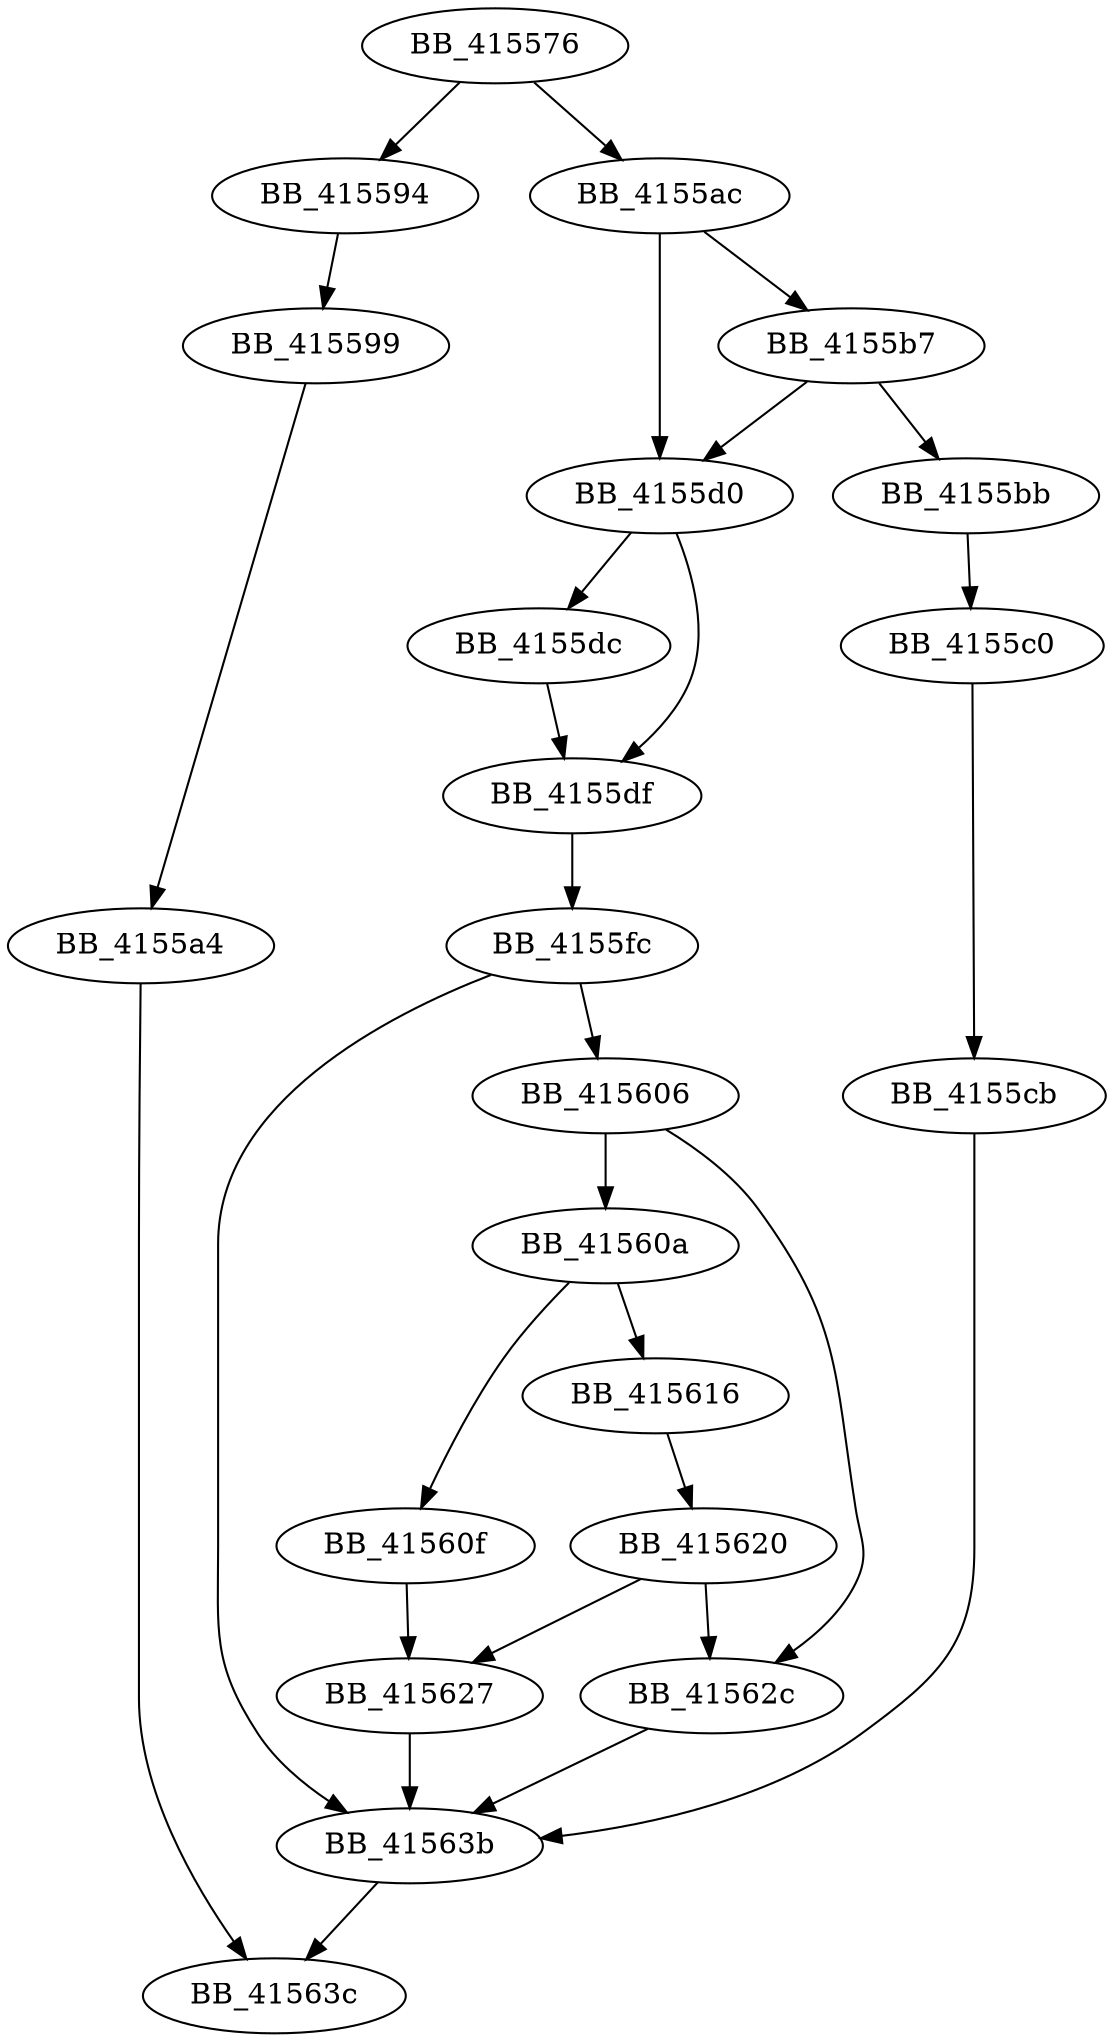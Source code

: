 DiGraph __vsnprintf_helper{
BB_415576->BB_415594
BB_415576->BB_4155ac
BB_415594->BB_415599
BB_415599->BB_4155a4
BB_4155a4->BB_41563c
BB_4155ac->BB_4155b7
BB_4155ac->BB_4155d0
BB_4155b7->BB_4155bb
BB_4155b7->BB_4155d0
BB_4155bb->BB_4155c0
BB_4155c0->BB_4155cb
BB_4155cb->BB_41563b
BB_4155d0->BB_4155dc
BB_4155d0->BB_4155df
BB_4155dc->BB_4155df
BB_4155df->BB_4155fc
BB_4155fc->BB_415606
BB_4155fc->BB_41563b
BB_415606->BB_41560a
BB_415606->BB_41562c
BB_41560a->BB_41560f
BB_41560a->BB_415616
BB_41560f->BB_415627
BB_415616->BB_415620
BB_415620->BB_415627
BB_415620->BB_41562c
BB_415627->BB_41563b
BB_41562c->BB_41563b
BB_41563b->BB_41563c
}
